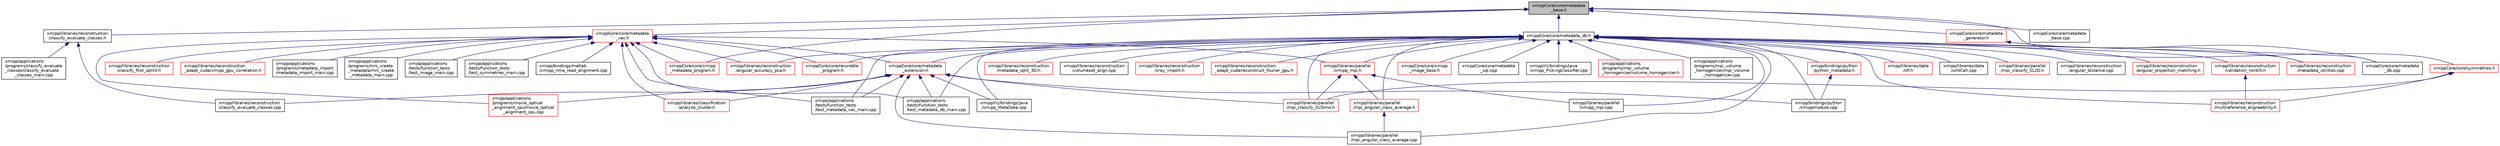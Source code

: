 digraph "xmippCore/core/metadata_base.h"
{
  edge [fontname="Helvetica",fontsize="10",labelfontname="Helvetica",labelfontsize="10"];
  node [fontname="Helvetica",fontsize="10",shape=record];
  Node27 [label="xmippCore/core/metadata\l_base.h",height=0.2,width=0.4,color="black", fillcolor="grey75", style="filled", fontcolor="black"];
  Node27 -> Node28 [dir="back",color="midnightblue",fontsize="10",style="solid",fontname="Helvetica"];
  Node28 [label="xmipp/libraries/reconstruction\l/classify_evaluate_classes.h",height=0.2,width=0.4,color="black", fillcolor="white", style="filled",URL="$classify__evaluate__classes_8h.html"];
  Node28 -> Node29 [dir="back",color="midnightblue",fontsize="10",style="solid",fontname="Helvetica"];
  Node29 [label="xmipp/applications\l/programs/classify_evaluate\l_classes/classify_evaluate\l_classes_main.cpp",height=0.2,width=0.4,color="black", fillcolor="white", style="filled",URL="$classify__evaluate__classes__main_8cpp.html"];
  Node28 -> Node30 [dir="back",color="midnightblue",fontsize="10",style="solid",fontname="Helvetica"];
  Node30 [label="xmipp/libraries/reconstruction\l/classify_evaluate_classes.cpp",height=0.2,width=0.4,color="black", fillcolor="white", style="filled",URL="$classify__evaluate__classes_8cpp.html"];
  Node27 -> Node31 [dir="back",color="midnightblue",fontsize="10",style="solid",fontname="Helvetica"];
  Node31 [label="xmippCore/core/metadata_db.h",height=0.2,width=0.4,color="black", fillcolor="white", style="filled",URL="$metadata__db_8h.html"];
  Node31 -> Node32 [dir="back",color="midnightblue",fontsize="10",style="solid",fontname="Helvetica"];
  Node32 [label="xmipp/applications\l/programs/mpi_volume\l_homogenizer/volume_homogenizer.h",height=0.2,width=0.4,color="red", fillcolor="white", style="filled",URL="$volume__homogenizer_8h.html"];
  Node31 -> Node34 [dir="back",color="midnightblue",fontsize="10",style="solid",fontname="Helvetica"];
  Node34 [label="xmipp/applications\l/programs/mpi_volume\l_homogenizer/mpi_volume\l_homogenizer.cpp",height=0.2,width=0.4,color="black", fillcolor="white", style="filled",URL="$mpi__volume__homogenizer_8cpp.html"];
  Node31 -> Node37 [dir="back",color="midnightblue",fontsize="10",style="solid",fontname="Helvetica"];
  Node37 [label="xmipp/applications\l/tests/function_tests\l/test_metadata_db_main.cpp",height=0.2,width=0.4,color="black", fillcolor="white", style="filled",URL="$test__metadata__db__main_8cpp.html"];
  Node31 -> Node38 [dir="back",color="midnightblue",fontsize="10",style="solid",fontname="Helvetica"];
  Node38 [label="xmipp/applications\l/tests/function_tests\l/test_metadata_vec_main.cpp",height=0.2,width=0.4,color="black", fillcolor="white", style="filled",URL="$test__metadata__vec__main_8cpp.html"];
  Node31 -> Node39 [dir="back",color="midnightblue",fontsize="10",style="solid",fontname="Helvetica"];
  Node39 [label="xmipp/bindings/python\l/python_metadata.h",height=0.2,width=0.4,color="red", fillcolor="white", style="filled",URL="$python__metadata_8h.html"];
  Node39 -> Node43 [dir="back",color="midnightblue",fontsize="10",style="solid",fontname="Helvetica"];
  Node43 [label="xmipp/bindings/python\l/xmippmodule.cpp",height=0.2,width=0.4,color="black", fillcolor="white", style="filled",URL="$xmippmodule_8cpp.html"];
  Node31 -> Node43 [dir="back",color="midnightblue",fontsize="10",style="solid",fontname="Helvetica"];
  Node31 -> Node46 [dir="back",color="midnightblue",fontsize="10",style="solid",fontname="Helvetica"];
  Node46 [label="xmipp/libraries/data\l/ctf.h",height=0.2,width=0.4,color="red", fillcolor="white", style="filled",URL="$ctf_8h.html"];
  Node31 -> Node260 [dir="back",color="midnightblue",fontsize="10",style="solid",fontname="Helvetica"];
  Node260 [label="xmipp/libraries/data\l/unitCell.cpp",height=0.2,width=0.4,color="black", fillcolor="white", style="filled",URL="$unitCell_8cpp.html"];
  Node31 -> Node261 [dir="back",color="midnightblue",fontsize="10",style="solid",fontname="Helvetica"];
  Node261 [label="xmipp/libraries/parallel\l/mpi_angular_class_average.h",height=0.2,width=0.4,color="red", fillcolor="white", style="filled",URL="$mpi__angular__class__average_8h.html"];
  Node261 -> Node263 [dir="back",color="midnightblue",fontsize="10",style="solid",fontname="Helvetica"];
  Node263 [label="xmipp/libraries/parallel\l/mpi_angular_class_average.cpp",height=0.2,width=0.4,color="black", fillcolor="white", style="filled",URL="$mpi__angular__class__average_8cpp.html"];
  Node31 -> Node263 [dir="back",color="midnightblue",fontsize="10",style="solid",fontname="Helvetica"];
  Node31 -> Node264 [dir="back",color="midnightblue",fontsize="10",style="solid",fontname="Helvetica"];
  Node264 [label="xmipp/libraries/parallel\l/mpi_classify_CL2D.h",height=0.2,width=0.4,color="red", fillcolor="white", style="filled",URL="$mpi__classify__CL2D_8h.html"];
  Node31 -> Node267 [dir="back",color="midnightblue",fontsize="10",style="solid",fontname="Helvetica"];
  Node267 [label="xmipp/libraries/parallel\l/xmipp_mpi.h",height=0.2,width=0.4,color="red", fillcolor="white", style="filled",URL="$xmipp__mpi_8h.html"];
  Node267 -> Node261 [dir="back",color="midnightblue",fontsize="10",style="solid",fontname="Helvetica"];
  Node267 -> Node294 [dir="back",color="midnightblue",fontsize="10",style="solid",fontname="Helvetica"];
  Node294 [label="xmipp/libraries/parallel\l/mpi_classify_CLTomo.h",height=0.2,width=0.4,color="red", fillcolor="white", style="filled",URL="$mpi__classify__CLTomo_8h.html"];
  Node267 -> Node336 [dir="back",color="midnightblue",fontsize="10",style="solid",fontname="Helvetica"];
  Node336 [label="xmipp/libraries/parallel\l/xmipp_mpi.cpp",height=0.2,width=0.4,color="black", fillcolor="white", style="filled",URL="$xmipp__mpi_8cpp.html"];
  Node31 -> Node294 [dir="back",color="midnightblue",fontsize="10",style="solid",fontname="Helvetica"];
  Node31 -> Node336 [dir="back",color="midnightblue",fontsize="10",style="solid",fontname="Helvetica"];
  Node31 -> Node340 [dir="back",color="midnightblue",fontsize="10",style="solid",fontname="Helvetica"];
  Node340 [label="xmipp/libraries/reconstruction\l/angular_accuracy_pca.h",height=0.2,width=0.4,color="red", fillcolor="white", style="filled",URL="$angular__accuracy__pca_8h.html"];
  Node31 -> Node343 [dir="back",color="midnightblue",fontsize="10",style="solid",fontname="Helvetica"];
  Node343 [label="xmipp/libraries/reconstruction\l/angular_distance.cpp",height=0.2,width=0.4,color="black", fillcolor="white", style="filled",URL="$angular__distance_8cpp.html"];
  Node31 -> Node344 [dir="back",color="midnightblue",fontsize="10",style="solid",fontname="Helvetica"];
  Node344 [label="xmipp/libraries/reconstruction\l/angular_projection_matching.h",height=0.2,width=0.4,color="red", fillcolor="white", style="filled",URL="$angular__projection__matching_8h.html"];
  Node31 -> Node346 [dir="back",color="midnightblue",fontsize="10",style="solid",fontname="Helvetica"];
  Node346 [label="xmipp/libraries/reconstruction\l/metadata_split_3D.h",height=0.2,width=0.4,color="red", fillcolor="white", style="filled",URL="$metadata__split__3D_8h.html"];
  Node31 -> Node349 [dir="back",color="midnightblue",fontsize="10",style="solid",fontname="Helvetica"];
  Node349 [label="xmipp/libraries/reconstruction\l/metadata_utilities.cpp",height=0.2,width=0.4,color="red", fillcolor="white", style="filled",URL="$metadata__utilities_8cpp.html"];
  Node31 -> Node351 [dir="back",color="midnightblue",fontsize="10",style="solid",fontname="Helvetica"];
  Node351 [label="xmipp/libraries/reconstruction\l/validation_nontilt.h",height=0.2,width=0.4,color="red", fillcolor="white", style="filled",URL="$validation__nontilt_8h.html"];
  Node351 -> Node353 [dir="back",color="midnightblue",fontsize="10",style="solid",fontname="Helvetica"];
  Node353 [label="xmipp/libraries/reconstruction\l/multireference_aligneability.h",height=0.2,width=0.4,color="red", fillcolor="white", style="filled",URL="$multireference__aligneability_8h.html"];
  Node31 -> Node353 [dir="back",color="midnightblue",fontsize="10",style="solid",fontname="Helvetica"];
  Node31 -> Node356 [dir="back",color="midnightblue",fontsize="10",style="solid",fontname="Helvetica"];
  Node356 [label="xmipp/libraries/reconstruction\l/volumeset_align.cpp",height=0.2,width=0.4,color="black", fillcolor="white", style="filled",URL="$volumeset__align_8cpp.html"];
  Node31 -> Node357 [dir="back",color="midnightblue",fontsize="10",style="solid",fontname="Helvetica"];
  Node357 [label="xmipp/libraries/reconstruction\l/xray_import.h",height=0.2,width=0.4,color="red", fillcolor="white", style="filled",URL="$xray__import_8h.html"];
  Node31 -> Node360 [dir="back",color="midnightblue",fontsize="10",style="solid",fontname="Helvetica"];
  Node360 [label="xmipp/libraries/reconstruction\l_adapt_cuda/reconstruct_fourier_gpu.h",height=0.2,width=0.4,color="red", fillcolor="white", style="filled",URL="$reconstruct__fourier__gpu_8h.html"];
  Node31 -> Node362 [dir="back",color="midnightblue",fontsize="10",style="solid",fontname="Helvetica"];
  Node362 [label="xmippCore/core/xmipp\l_image_base.h",height=0.2,width=0.4,color="red", fillcolor="white", style="filled",URL="$xmipp__image__base_8h.html"];
  Node31 -> Node703 [dir="back",color="midnightblue",fontsize="10",style="solid",fontname="Helvetica"];
  Node703 [label="xmippCore/core/metadata\l_extension.h",height=0.2,width=0.4,color="red", fillcolor="white", style="filled",URL="$metadata__extension_8h.html"];
  Node703 -> Node368 [dir="back",color="midnightblue",fontsize="10",style="solid",fontname="Helvetica"];
  Node368 [label="xmipp/applications\l/programs/movie_optical\l_alignment_cpu/movie_optical\l_alignment_cpu.cpp",height=0.2,width=0.4,color="red", fillcolor="white", style="filled",URL="$movie__optical__alignment__cpu_8cpp.html"];
  Node703 -> Node37 [dir="back",color="midnightblue",fontsize="10",style="solid",fontname="Helvetica"];
  Node703 -> Node38 [dir="back",color="midnightblue",fontsize="10",style="solid",fontname="Helvetica"];
  Node703 -> Node43 [dir="back",color="midnightblue",fontsize="10",style="solid",fontname="Helvetica"];
  Node703 -> Node704 [dir="back",color="midnightblue",fontsize="10",style="solid",fontname="Helvetica"];
  Node704 [label="xmipp/libraries/classification\l/analyze_cluster.h",height=0.2,width=0.4,color="red", fillcolor="white", style="filled",URL="$analyze__cluster_8h.html"];
  Node703 -> Node263 [dir="back",color="midnightblue",fontsize="10",style="solid",fontname="Helvetica"];
  Node703 -> Node294 [dir="back",color="midnightblue",fontsize="10",style="solid",fontname="Helvetica"];
  Node703 -> Node30 [dir="back",color="midnightblue",fontsize="10",style="solid",fontname="Helvetica"];
  Node703 -> Node255 [dir="back",color="midnightblue",fontsize="10",style="solid",fontname="Helvetica"];
  Node255 [label="xmippViz/bindings/java\l/xmipp_MetaData.cpp",height=0.2,width=0.4,color="black", fillcolor="white", style="filled",URL="$bindings_2java_2xmipp__MetaData_8cpp.html"];
  Node31 -> Node724 [dir="back",color="midnightblue",fontsize="10",style="solid",fontname="Helvetica"];
  Node724 [label="xmippCore/core/metadata\l_db.cpp",height=0.2,width=0.4,color="black", fillcolor="white", style="filled",URL="$metadata__db_8cpp.html"];
  Node31 -> Node758 [dir="back",color="midnightblue",fontsize="10",style="solid",fontname="Helvetica"];
  Node758 [label="xmippCore/core/metadata\l_sql.cpp",height=0.2,width=0.4,color="black", fillcolor="white", style="filled",URL="$metadata__sql_8cpp.html"];
  Node31 -> Node759 [dir="back",color="midnightblue",fontsize="10",style="solid",fontname="Helvetica"];
  Node759 [label="xmippCore/core/rerunable\l_program.h",height=0.2,width=0.4,color="red", fillcolor="white", style="filled",URL="$rerunable__program_8h.html"];
  Node31 -> Node255 [dir="back",color="midnightblue",fontsize="10",style="solid",fontname="Helvetica"];
  Node31 -> Node256 [dir="back",color="midnightblue",fontsize="10",style="solid",fontname="Helvetica"];
  Node256 [label="xmippViz/bindings/java\l/xmipp_PickingClassifier.cpp",height=0.2,width=0.4,color="black", fillcolor="white", style="filled",URL="$xmipp__PickingClassifier_8cpp.html"];
  Node27 -> Node766 [dir="back",color="midnightblue",fontsize="10",style="solid",fontname="Helvetica"];
  Node766 [label="xmippCore/core/metadata\l_vec.h",height=0.2,width=0.4,color="red", fillcolor="white", style="filled",URL="$metadata__vec_8h.html"];
  Node766 -> Node365 [dir="back",color="midnightblue",fontsize="10",style="solid",fontname="Helvetica"];
  Node365 [label="xmipp/libraries/reconstruction\l/classify_first_split3.h",height=0.2,width=0.4,color="red", fillcolor="white", style="filled",URL="$classify__first__split3_8h.html"];
  Node766 -> Node767 [dir="back",color="midnightblue",fontsize="10",style="solid",fontname="Helvetica"];
  Node767 [label="xmipp/libraries/reconstruction\l_adapt_cuda/xmipp_gpu_correlation.h",height=0.2,width=0.4,color="red", fillcolor="white", style="filled",URL="$xmipp__gpu__correlation_8h.html"];
  Node766 -> Node769 [dir="back",color="midnightblue",fontsize="10",style="solid",fontname="Helvetica"];
  Node769 [label="xmipp/applications\l/programs/metadata_import\l/metadata_import_main.cpp",height=0.2,width=0.4,color="black", fillcolor="white", style="filled",URL="$metadata__import__main_8cpp.html"];
  Node766 -> Node368 [dir="back",color="midnightblue",fontsize="10",style="solid",fontname="Helvetica"];
  Node766 -> Node370 [dir="back",color="midnightblue",fontsize="10",style="solid",fontname="Helvetica"];
  Node370 [label="xmipp/applications\l/programs/mrc_create\l_metadata/mrc_create\l_metadata_main.cpp",height=0.2,width=0.4,color="black", fillcolor="white", style="filled",URL="$mrc__create__metadata__main_8cpp.html"];
  Node766 -> Node380 [dir="back",color="midnightblue",fontsize="10",style="solid",fontname="Helvetica"];
  Node380 [label="xmipp/applications\l/tests/function_tests\l/test_image_main.cpp",height=0.2,width=0.4,color="black", fillcolor="white", style="filled",URL="$test__image__main_8cpp.html"];
  Node766 -> Node37 [dir="back",color="midnightblue",fontsize="10",style="solid",fontname="Helvetica"];
  Node766 -> Node38 [dir="back",color="midnightblue",fontsize="10",style="solid",fontname="Helvetica"];
  Node766 -> Node770 [dir="back",color="midnightblue",fontsize="10",style="solid",fontname="Helvetica"];
  Node770 [label="xmipp/applications\l/tests/function_tests\l/test_symmetries_main.cpp",height=0.2,width=0.4,color="black", fillcolor="white", style="filled",URL="$test__symmetries__main_8cpp.html"];
  Node766 -> Node771 [dir="back",color="midnightblue",fontsize="10",style="solid",fontname="Helvetica"];
  Node771 [label="xmipp/bindings/matlab\l/xmipp_nma_read_alignment.cpp",height=0.2,width=0.4,color="black", fillcolor="white", style="filled",URL="$xmipp__nma__read__alignment_8cpp.html"];
  Node766 -> Node704 [dir="back",color="midnightblue",fontsize="10",style="solid",fontname="Helvetica"];
  Node766 -> Node267 [dir="back",color="midnightblue",fontsize="10",style="solid",fontname="Helvetica"];
  Node766 -> Node340 [dir="back",color="midnightblue",fontsize="10",style="solid",fontname="Helvetica"];
  Node766 -> Node703 [dir="back",color="midnightblue",fontsize="10",style="solid",fontname="Helvetica"];
  Node766 -> Node759 [dir="back",color="midnightblue",fontsize="10",style="solid",fontname="Helvetica"];
  Node766 -> Node817 [dir="back",color="midnightblue",fontsize="10",style="solid",fontname="Helvetica"];
  Node817 [label="xmippCore/core/xmipp\l_metadata_program.h",height=0.2,width=0.4,color="red", fillcolor="white", style="filled",URL="$xmipp__metadata__program_8h.html"];
  Node27 -> Node834 [dir="back",color="midnightblue",fontsize="10",style="solid",fontname="Helvetica"];
  Node834 [label="xmippCore/core/symmetries.h",height=0.2,width=0.4,color="red", fillcolor="white", style="filled",URL="$ore_2core_2symmetries_8h.html"];
  Node834 -> Node294 [dir="back",color="midnightblue",fontsize="10",style="solid",fontname="Helvetica"];
  Node834 -> Node353 [dir="back",color="midnightblue",fontsize="10",style="solid",fontname="Helvetica"];
  Node27 -> Node723 [dir="back",color="midnightblue",fontsize="10",style="solid",fontname="Helvetica"];
  Node723 [label="xmippCore/core/metadata\l_base.cpp",height=0.2,width=0.4,color="black", fillcolor="white", style="filled",URL="$metadata__base_8cpp.html"];
  Node27 -> Node840 [dir="back",color="midnightblue",fontsize="10",style="solid",fontname="Helvetica"];
  Node840 [label="xmippCore/core/metadata\l_generator.h",height=0.2,width=0.4,color="red", fillcolor="white", style="filled",URL="$metadata__generator_8h.html"];
  Node840 -> Node349 [dir="back",color="midnightblue",fontsize="10",style="solid",fontname="Helvetica"];
  Node840 -> Node724 [dir="back",color="midnightblue",fontsize="10",style="solid",fontname="Helvetica"];
  Node27 -> Node817 [dir="back",color="midnightblue",fontsize="10",style="solid",fontname="Helvetica"];
}

